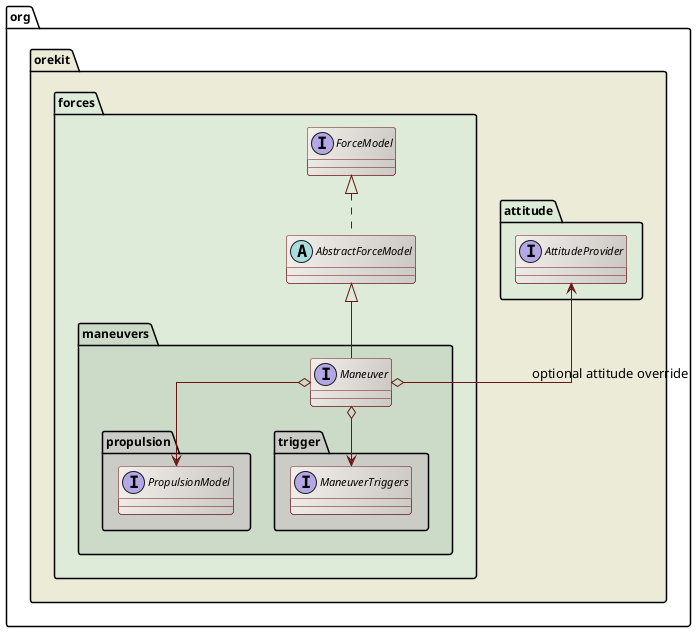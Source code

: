 ' Copyright 2002-2022 CS GROUP
' Licensed to CS GROUP (CS) under one or more
' contributor license agreements.  See the NOTICE file distributed with
' this work for additional information regarding copyright ownership.
' CS licenses this file to You under the Apache License, Version 2.0
' (the "License"); you may not use this file except in compliance with
' the License.  You may obtain a copy of the License at
'
'   http://www.apache.org/licenses/LICENSE-2.0
'
' Unless required by applicable law or agreed to in writing, software
' distributed under the License is distributed on an "AS IS" BASIS,
' WITHOUT WARRANTIES OR CONDITIONS OF ANY KIND, either express or implied.
' See the License for the specific language governing permissions and
' limitations under the License.
 
@startuml

  skinparam svek                  true
  skinparam ClassBackgroundColor  #F3EFEB/CCC9C5
  skinparam ClassArrowColor       #691616
  skinparam ClassBorderColor      #691616
  skinparam NoteBackgroundColor   #F3EFEB
  skinparam NoteBorderColor       #691616
  skinparam NoteFontColor         #691616
  skinparam ClassFontSize         11
  skinparam PackageFontSize       12
  skinparam linetype              ortho

  package org.orekit #ECEBD8 {

    package attitude #DDEBD8 {
      interface AttitudeProvider
    }

    package forces #DDEBD8 {

      interface ForceModel
      abstract class AbstractForceModel

      ForceModel <|.. AbstractForceModel

      package maneuvers #CBDBC8 {

        package propulsion #CCCCC7 {
          interface PropulsionModel
        }

        package trigger #CCCCC7 {
          interface ManeuverTriggers
        }

        interface Maneuver

        AbstractForceModel <|-- Maneuver
        AttitudeProvider <--o Maneuver : "optional attitude override"
        Maneuver o--> PropulsionModel
        Maneuver o--> ManeuverTriggers

      }

    }

 }

@enduml
